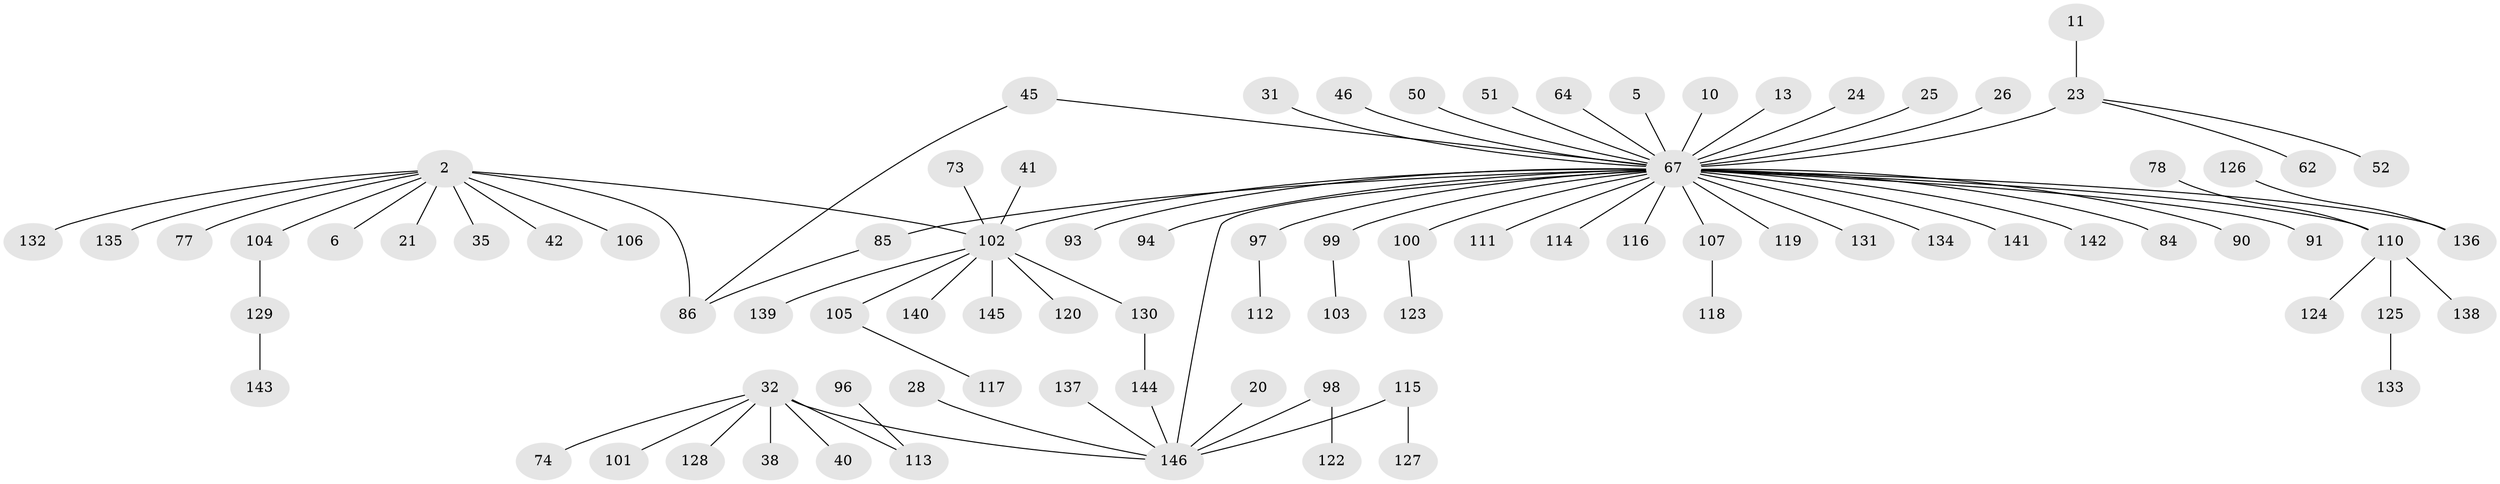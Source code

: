 // original degree distribution, {12: 0.02054794520547945, 4: 0.03424657534246575, 1: 0.6027397260273972, 13: 0.00684931506849315, 17: 0.00684931506849315, 3: 0.0958904109589041, 2: 0.18493150684931506, 7: 0.00684931506849315, 5: 0.03424657534246575, 8: 0.00684931506849315}
// Generated by graph-tools (version 1.1) at 2025/50/03/04/25 21:50:49]
// undirected, 87 vertices, 89 edges
graph export_dot {
graph [start="1"]
  node [color=gray90,style=filled];
  2;
  5;
  6;
  10;
  11;
  13;
  20;
  21;
  23 [super="+4"];
  24;
  25;
  26;
  28;
  31;
  32;
  35;
  38;
  40;
  41;
  42;
  45;
  46;
  50;
  51;
  52;
  62;
  64;
  67 [super="+37+8+29"];
  73;
  74;
  77;
  78;
  84 [super="+55"];
  85 [super="+14+15+70"];
  86 [super="+69"];
  90 [super="+63"];
  91;
  93;
  94;
  96;
  97;
  98 [super="+89"];
  99;
  100 [super="+61+68+72"];
  101 [super="+34"];
  102 [super="+1+12"];
  103;
  104 [super="+81"];
  105 [super="+71"];
  106;
  107 [super="+80+87"];
  110 [super="+109"];
  111 [super="+56"];
  112;
  113 [super="+33"];
  114;
  115 [super="+57+92+95"];
  116;
  117;
  118;
  119 [super="+47"];
  120;
  122;
  123;
  124;
  125;
  126;
  127;
  128 [super="+82"];
  129;
  130 [super="+27"];
  131;
  132 [super="+59"];
  133;
  134;
  135;
  136 [super="+83+108"];
  137;
  138;
  139 [super="+88"];
  140 [super="+48"];
  141;
  142;
  143;
  144;
  145 [super="+18+60"];
  146 [super="+16+121+65"];
  2 -- 6;
  2 -- 21;
  2 -- 35;
  2 -- 42;
  2 -- 77;
  2 -- 86 [weight=2];
  2 -- 106;
  2 -- 135;
  2 -- 102;
  2 -- 104;
  2 -- 132;
  5 -- 67;
  10 -- 67;
  11 -- 23;
  13 -- 67;
  20 -- 146;
  23 -- 52;
  23 -- 62;
  23 -- 67 [weight=3];
  24 -- 67;
  25 -- 67;
  26 -- 67;
  28 -- 146;
  31 -- 67;
  32 -- 38;
  32 -- 40;
  32 -- 74;
  32 -- 146 [weight=2];
  32 -- 113;
  32 -- 101;
  32 -- 128;
  41 -- 102;
  45 -- 86;
  45 -- 67;
  46 -- 67;
  50 -- 67;
  51 -- 67;
  64 -- 67;
  67 -- 146 [weight=2];
  67 -- 91;
  67 -- 134;
  67 -- 141;
  67 -- 94;
  67 -- 97;
  67 -- 99;
  67 -- 110 [weight=2];
  67 -- 114;
  67 -- 116;
  67 -- 131;
  67 -- 102 [weight=2];
  67 -- 142;
  67 -- 93;
  67 -- 100;
  67 -- 85;
  67 -- 119;
  67 -- 84;
  67 -- 111;
  67 -- 90;
  67 -- 107;
  67 -- 136;
  73 -- 102;
  78 -- 110;
  85 -- 86;
  96 -- 113;
  97 -- 112;
  98 -- 122;
  98 -- 146;
  99 -- 103;
  100 -- 123;
  102 -- 120;
  102 -- 145;
  102 -- 105;
  102 -- 130;
  102 -- 140;
  102 -- 139;
  104 -- 129;
  105 -- 117;
  107 -- 118;
  110 -- 124;
  110 -- 138;
  110 -- 125;
  115 -- 146;
  115 -- 127;
  125 -- 133;
  126 -- 136;
  129 -- 143;
  130 -- 144;
  137 -- 146;
  144 -- 146;
}
